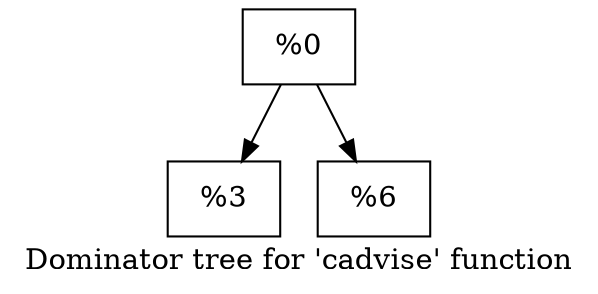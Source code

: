 digraph "Dominator tree for 'cadvise' function" {
	label="Dominator tree for 'cadvise' function";

	Node0x20b8070 [shape=record,label="{%0}"];
	Node0x20b8070 -> Node0x1f2e8d0;
	Node0x20b8070 -> Node0x1fc0970;
	Node0x1f2e8d0 [shape=record,label="{%3}"];
	Node0x1fc0970 [shape=record,label="{%6}"];
}
